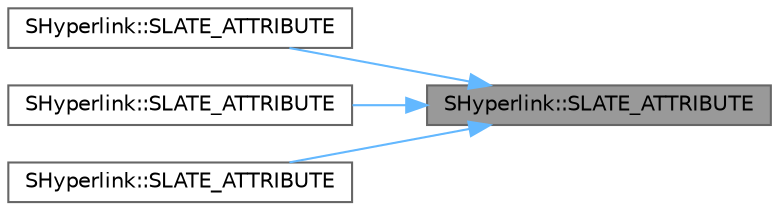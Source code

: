 digraph "SHyperlink::SLATE_ATTRIBUTE"
{
 // INTERACTIVE_SVG=YES
 // LATEX_PDF_SIZE
  bgcolor="transparent";
  edge [fontname=Helvetica,fontsize=10,labelfontname=Helvetica,labelfontsize=10];
  node [fontname=Helvetica,fontsize=10,shape=box,height=0.2,width=0.4];
  rankdir="RL";
  Node1 [id="Node000001",label="SHyperlink::SLATE_ATTRIBUTE",height=0.2,width=0.4,color="gray40", fillcolor="grey60", style="filled", fontcolor="black",tooltip=" "];
  Node1 -> Node2 [id="edge1_Node000001_Node000002",dir="back",color="steelblue1",style="solid",tooltip=" "];
  Node2 [id="Node000002",label="SHyperlink::SLATE_ATTRIBUTE",height=0.2,width=0.4,color="grey40", fillcolor="white", style="filled",URL="$de/d13/classSHyperlink.html#a4ed1a104a2ddd32227e8969f55e19272",tooltip=" "];
  Node1 -> Node3 [id="edge2_Node000001_Node000003",dir="back",color="steelblue1",style="solid",tooltip=" "];
  Node3 [id="Node000003",label="SHyperlink::SLATE_ATTRIBUTE",height=0.2,width=0.4,color="grey40", fillcolor="white", style="filled",URL="$de/d13/classSHyperlink.html#a41ff9e161b80a875fd3cf8bd6336f86a",tooltip=" "];
  Node1 -> Node4 [id="edge3_Node000001_Node000004",dir="back",color="steelblue1",style="solid",tooltip=" "];
  Node4 [id="Node000004",label="SHyperlink::SLATE_ATTRIBUTE",height=0.2,width=0.4,color="grey40", fillcolor="white", style="filled",URL="$de/d13/classSHyperlink.html#ab140360e1002376597711a44e080873f",tooltip="Construct the hyperlink widgets from a declaration."];
}
